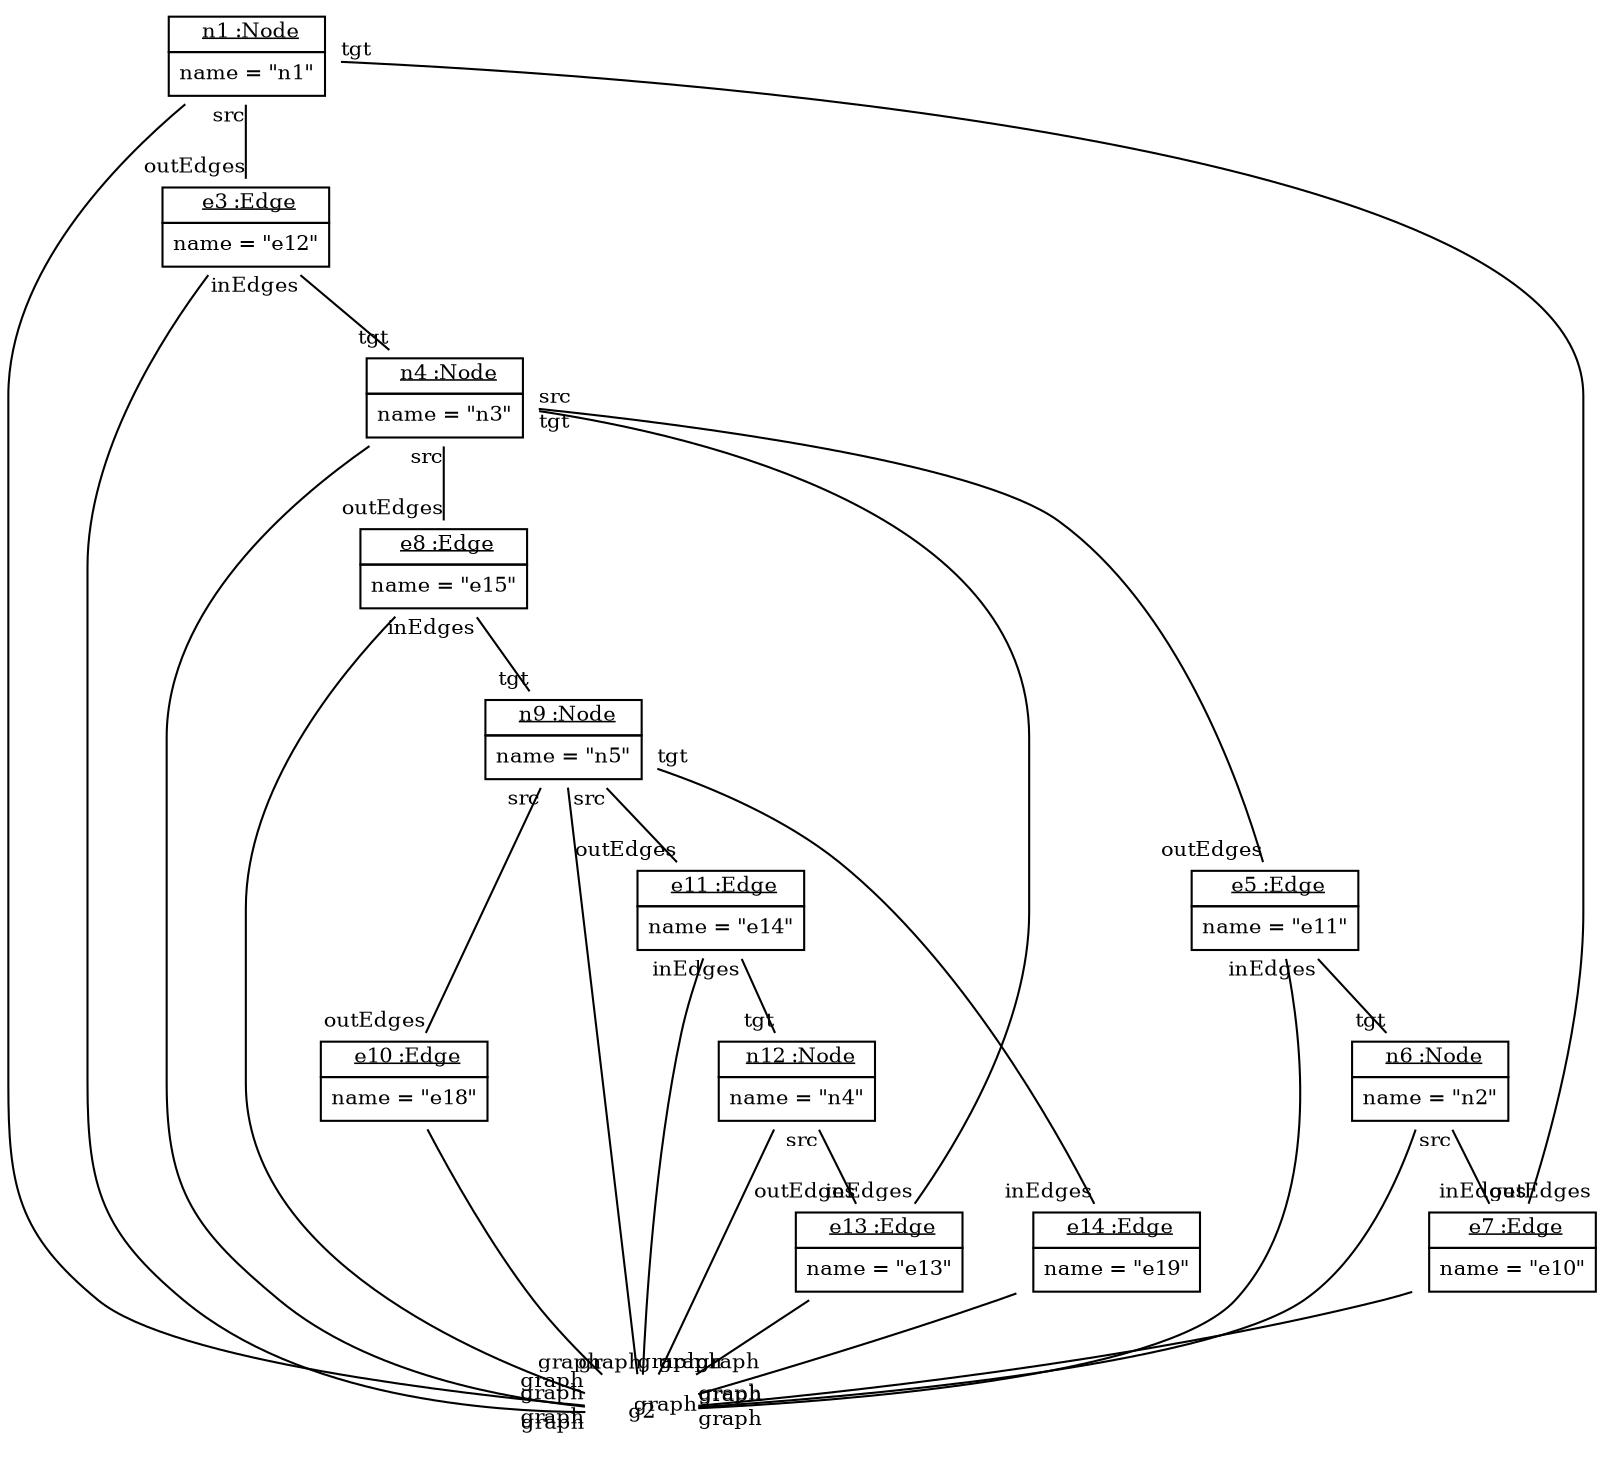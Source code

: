 graph ObjectDiagram {
   node [shape = none, fontsize = 10];
   edge [fontsize = 10];

n1 [label=<<table border='0' cellborder='1' cellspacing='0'> <tr> <td> <u>n1 :Node</u></td></tr><tr><td><table border='0' cellborder='0' cellspacing='0'><tr><td>name = "n1"</td></tr></table></td></tr></table>>];
e3 [label=<<table border='0' cellborder='1' cellspacing='0'> <tr> <td> <u>e3 :Edge</u></td></tr><tr><td><table border='0' cellborder='0' cellspacing='0'><tr><td>name = "e12"</td></tr></table></td></tr></table>>];
n4 [label=<<table border='0' cellborder='1' cellspacing='0'> <tr> <td> <u>n4 :Node</u></td></tr><tr><td><table border='0' cellborder='0' cellspacing='0'><tr><td>name = "n3"</td></tr></table></td></tr></table>>];
e5 [label=<<table border='0' cellborder='1' cellspacing='0'> <tr> <td> <u>e5 :Edge</u></td></tr><tr><td><table border='0' cellborder='0' cellspacing='0'><tr><td>name = "e11"</td></tr></table></td></tr></table>>];
n6 [label=<<table border='0' cellborder='1' cellspacing='0'> <tr> <td> <u>n6 :Node</u></td></tr><tr><td><table border='0' cellborder='0' cellspacing='0'><tr><td>name = "n2"</td></tr></table></td></tr></table>>];
e7 [label=<<table border='0' cellborder='1' cellspacing='0'> <tr> <td> <u>e7 :Edge</u></td></tr><tr><td><table border='0' cellborder='0' cellspacing='0'><tr><td>name = "e10"</td></tr></table></td></tr></table>>];
e8 [label=<<table border='0' cellborder='1' cellspacing='0'> <tr> <td> <u>e8 :Edge</u></td></tr><tr><td><table border='0' cellborder='0' cellspacing='0'><tr><td>name = "e15"</td></tr></table></td></tr></table>>];
n9 [label=<<table border='0' cellborder='1' cellspacing='0'> <tr> <td> <u>n9 :Node</u></td></tr><tr><td><table border='0' cellborder='0' cellspacing='0'><tr><td>name = "n5"</td></tr></table></td></tr></table>>];
e10 [label=<<table border='0' cellborder='1' cellspacing='0'> <tr> <td> <u>e10 :Edge</u></td></tr><tr><td><table border='0' cellborder='0' cellspacing='0'><tr><td>name = "e18"</td></tr></table></td></tr></table>>];
e11 [label=<<table border='0' cellborder='1' cellspacing='0'> <tr> <td> <u>e11 :Edge</u></td></tr><tr><td><table border='0' cellborder='0' cellspacing='0'><tr><td>name = "e14"</td></tr></table></td></tr></table>>];
n12 [label=<<table border='0' cellborder='1' cellspacing='0'> <tr> <td> <u>n12 :Node</u></td></tr><tr><td><table border='0' cellborder='0' cellspacing='0'><tr><td>name = "n4"</td></tr></table></td></tr></table>>];
e13 [label=<<table border='0' cellborder='1' cellspacing='0'> <tr> <td> <u>e13 :Edge</u></td></tr><tr><td><table border='0' cellborder='0' cellspacing='0'><tr><td>name = "e13"</td></tr></table></td></tr></table>>];
e14 [label=<<table border='0' cellborder='1' cellspacing='0'> <tr> <td> <u>e14 :Edge</u></td></tr><tr><td><table border='0' cellborder='0' cellspacing='0'><tr><td>name = "e19"</td></tr></table></td></tr></table>>];

e10 -- g2 [headlabel = "graph" taillabel = ""];
e11 -- g2 [headlabel = "graph" taillabel = ""];
e11 -- n12 [headlabel = "tgt" taillabel = "inEdges"];
e13 -- g2 [headlabel = "graph" taillabel = ""];
e14 -- g2 [headlabel = "graph" taillabel = ""];
e3 -- g2 [headlabel = "graph" taillabel = ""];
e3 -- n4 [headlabel = "tgt" taillabel = "inEdges"];
e5 -- g2 [headlabel = "graph" taillabel = ""];
e5 -- n6 [headlabel = "tgt" taillabel = "inEdges"];
e7 -- g2 [headlabel = "graph" taillabel = ""];
e8 -- g2 [headlabel = "graph" taillabel = ""];
e8 -- n9 [headlabel = "tgt" taillabel = "inEdges"];
n12 -- e13 [headlabel = "outEdges" taillabel = "src"];
n12 -- g2 [headlabel = "graph" taillabel = ""];
n1 -- e3 [headlabel = "outEdges" taillabel = "src"];
n1 -- e7 [headlabel = "inEdges" taillabel = "tgt"];
n1 -- g2 [headlabel = "graph" taillabel = ""];
n4 -- e13 [headlabel = "inEdges" taillabel = "tgt"];
n4 -- e5 [headlabel = "outEdges" taillabel = "src"];
n4 -- e8 [headlabel = "outEdges" taillabel = "src"];
n4 -- g2 [headlabel = "graph" taillabel = ""];
n6 -- e7 [headlabel = "outEdges" taillabel = "src"];
n6 -- g2 [headlabel = "graph" taillabel = ""];
n9 -- e10 [headlabel = "outEdges" taillabel = "src"];
n9 -- e11 [headlabel = "outEdges" taillabel = "src"];
n9 -- e14 [headlabel = "inEdges" taillabel = "tgt"];
n9 -- g2 [headlabel = "graph" taillabel = ""];
}
